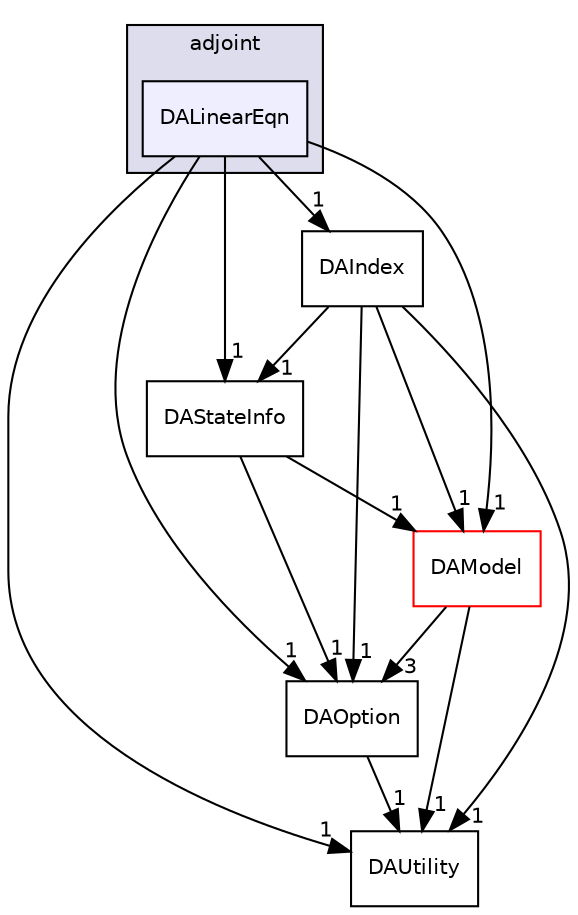 digraph "dafoam/src/adjoint/DALinearEqn" {
  bgcolor=transparent;
  compound=true
  node [ fontsize="10", fontname="Helvetica"];
  edge [ labelfontsize="10", labelfontname="Helvetica"];
  subgraph clusterdir_f5514f987767675d2ddbed85ad2de067 {
    graph [ bgcolor="#ddddee", pencolor="black", label="adjoint" fontname="Helvetica", fontsize="10", URL="dir_f5514f987767675d2ddbed85ad2de067.html"]
  dir_df316809daaf6cb817108934a221568a [shape=box, label="DALinearEqn", style="filled", fillcolor="#eeeeff", pencolor="black", URL="dir_df316809daaf6cb817108934a221568a.html"];
  }
  dir_f7f086f789ecb62f27463ba7ed1d81dd [shape=box label="DAStateInfo" URL="dir_f7f086f789ecb62f27463ba7ed1d81dd.html"];
  dir_2b299a9bdd8f01e49a173391b76d2ce4 [shape=box label="DAIndex" URL="dir_2b299a9bdd8f01e49a173391b76d2ce4.html"];
  dir_3e1a3916256641cd890d01e288a238af [shape=box label="DAOption" URL="dir_3e1a3916256641cd890d01e288a238af.html"];
  dir_0e038532d2d478fb20f067fb4c41f83e [shape=box label="DAModel" color="red" URL="dir_0e038532d2d478fb20f067fb4c41f83e.html"];
  dir_cf971f353ff72be402d0f8c332203c9b [shape=box label="DAUtility" URL="dir_cf971f353ff72be402d0f8c332203c9b.html"];
  dir_f7f086f789ecb62f27463ba7ed1d81dd->dir_3e1a3916256641cd890d01e288a238af [headlabel="1", labeldistance=1.5 headhref="dir_000028_000016.html"];
  dir_f7f086f789ecb62f27463ba7ed1d81dd->dir_0e038532d2d478fb20f067fb4c41f83e [headlabel="1", labeldistance=1.5 headhref="dir_000028_000012.html"];
  dir_2b299a9bdd8f01e49a173391b76d2ce4->dir_f7f086f789ecb62f27463ba7ed1d81dd [headlabel="1", labeldistance=1.5 headhref="dir_000009_000028.html"];
  dir_2b299a9bdd8f01e49a173391b76d2ce4->dir_3e1a3916256641cd890d01e288a238af [headlabel="1", labeldistance=1.5 headhref="dir_000009_000016.html"];
  dir_2b299a9bdd8f01e49a173391b76d2ce4->dir_0e038532d2d478fb20f067fb4c41f83e [headlabel="1", labeldistance=1.5 headhref="dir_000009_000012.html"];
  dir_2b299a9bdd8f01e49a173391b76d2ce4->dir_cf971f353ff72be402d0f8c332203c9b [headlabel="1", labeldistance=1.5 headhref="dir_000009_000029.html"];
  dir_3e1a3916256641cd890d01e288a238af->dir_cf971f353ff72be402d0f8c332203c9b [headlabel="1", labeldistance=1.5 headhref="dir_000016_000029.html"];
  dir_0e038532d2d478fb20f067fb4c41f83e->dir_3e1a3916256641cd890d01e288a238af [headlabel="3", labeldistance=1.5 headhref="dir_000012_000016.html"];
  dir_0e038532d2d478fb20f067fb4c41f83e->dir_cf971f353ff72be402d0f8c332203c9b [headlabel="1", labeldistance=1.5 headhref="dir_000012_000029.html"];
  dir_df316809daaf6cb817108934a221568a->dir_f7f086f789ecb62f27463ba7ed1d81dd [headlabel="1", labeldistance=1.5 headhref="dir_000011_000028.html"];
  dir_df316809daaf6cb817108934a221568a->dir_2b299a9bdd8f01e49a173391b76d2ce4 [headlabel="1", labeldistance=1.5 headhref="dir_000011_000009.html"];
  dir_df316809daaf6cb817108934a221568a->dir_3e1a3916256641cd890d01e288a238af [headlabel="1", labeldistance=1.5 headhref="dir_000011_000016.html"];
  dir_df316809daaf6cb817108934a221568a->dir_0e038532d2d478fb20f067fb4c41f83e [headlabel="1", labeldistance=1.5 headhref="dir_000011_000012.html"];
  dir_df316809daaf6cb817108934a221568a->dir_cf971f353ff72be402d0f8c332203c9b [headlabel="1", labeldistance=1.5 headhref="dir_000011_000029.html"];
}
